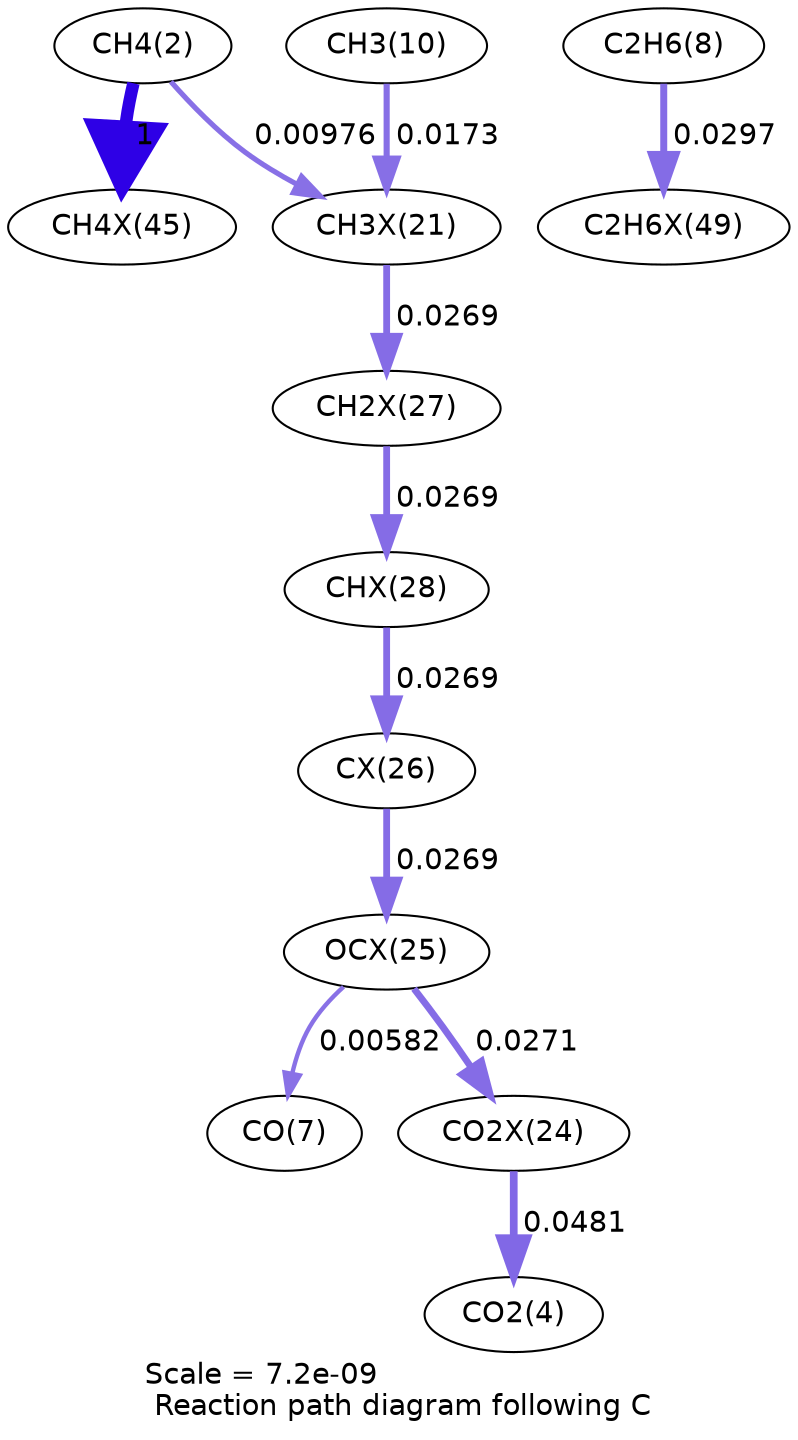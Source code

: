 digraph reaction_paths {
center=1;
s4 -> s46[fontname="Helvetica", penwidth=6, arrowsize=3, color="0.7, 1.5, 0.9"
, label=" 1"];
s4 -> s38[fontname="Helvetica", penwidth=2.51, arrowsize=1.25, color="0.7, 0.51, 0.9"
, label=" 0.00976"];
s10 -> s48[fontname="Helvetica", penwidth=3.35, arrowsize=1.67, color="0.7, 0.53, 0.9"
, label=" 0.0297"];
s12 -> s38[fontname="Helvetica", penwidth=2.94, arrowsize=1.47, color="0.7, 0.517, 0.9"
, label=" 0.0173"];
s38 -> s44[fontname="Helvetica", penwidth=3.27, arrowsize=1.64, color="0.7, 0.527, 0.9"
, label=" 0.0269"];
s44 -> s45[fontname="Helvetica", penwidth=3.27, arrowsize=1.64, color="0.7, 0.527, 0.9"
, label=" 0.0269"];
s45 -> s43[fontname="Helvetica", penwidth=3.27, arrowsize=1.64, color="0.7, 0.527, 0.9"
, label=" 0.0269"];
s43 -> s42[fontname="Helvetica", penwidth=3.27, arrowsize=1.64, color="0.7, 0.527, 0.9"
, label=" 0.0269"];
s42 -> s9[fontname="Helvetica", penwidth=2.11, arrowsize=1.06, color="0.7, 0.506, 0.9"
, label=" 0.00582"];
s42 -> s41[fontname="Helvetica", penwidth=3.27, arrowsize=1.64, color="0.7, 0.527, 0.9"
, label=" 0.0271"];
s41 -> s6[fontname="Helvetica", penwidth=3.71, arrowsize=1.85, color="0.7, 0.548, 0.9"
, label=" 0.0481"];
s4 [ fontname="Helvetica", label="CH4(2)"];
s6 [ fontname="Helvetica", label="CO2(4)"];
s9 [ fontname="Helvetica", label="CO(7)"];
s10 [ fontname="Helvetica", label="C2H6(8)"];
s12 [ fontname="Helvetica", label="CH3(10)"];
s38 [ fontname="Helvetica", label="CH3X(21)"];
s41 [ fontname="Helvetica", label="CO2X(24)"];
s42 [ fontname="Helvetica", label="OCX(25)"];
s43 [ fontname="Helvetica", label="CX(26)"];
s44 [ fontname="Helvetica", label="CH2X(27)"];
s45 [ fontname="Helvetica", label="CHX(28)"];
s46 [ fontname="Helvetica", label="CH4X(45)"];
s48 [ fontname="Helvetica", label="C2H6X(49)"];
 label = "Scale = 7.2e-09\l Reaction path diagram following C";
 fontname = "Helvetica";
}

